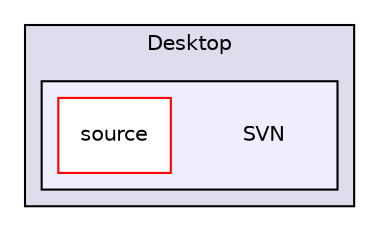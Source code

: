 digraph "C:/Users/ddieffenthaler/Desktop/SVN" {
  compound=true
  node [ fontsize="10", fontname="Helvetica"];
  edge [ labelfontsize="10", labelfontname="Helvetica"];
  subgraph clusterdir_99302d266f1e5848f924a0f909ef92ab {
    graph [ bgcolor="#ddddee", pencolor="black", label="Desktop" fontname="Helvetica", fontsize="10", URL="dir_99302d266f1e5848f924a0f909ef92ab.html"]
  subgraph clusterdir_6078180fff43813ae244284506b36fe8 {
    graph [ bgcolor="#eeeeff", pencolor="black", label="" URL="dir_6078180fff43813ae244284506b36fe8.html"];
    dir_6078180fff43813ae244284506b36fe8 [shape=plaintext label="SVN"];
    dir_ab5c18d07dfd43190096a7698778f79b [shape=box label="source" color="red" fillcolor="white" style="filled" URL="dir_ab5c18d07dfd43190096a7698778f79b.html"];
  }
  }
}
